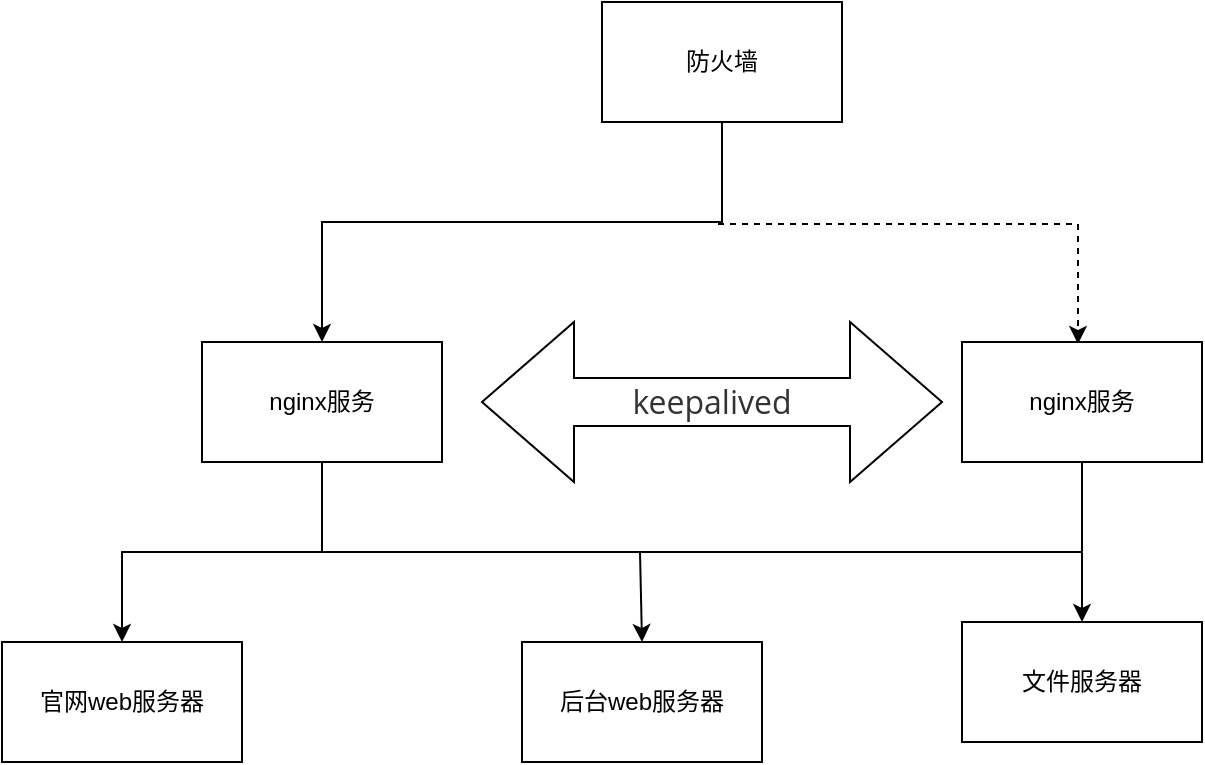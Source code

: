 <mxfile version="20.2.0" type="github">
  <diagram name="Page-1" id="c37626ed-c26b-45fb-9056-f9ebc6bb27b6">
    <mxGraphModel dx="946" dy="507" grid="1" gridSize="10" guides="1" tooltips="1" connect="1" arrows="1" fold="1" page="1" pageScale="1" pageWidth="1100" pageHeight="850" background="none" math="0" shadow="0">
      <root>
        <mxCell id="0" />
        <mxCell id="1" parent="0" />
        <mxCell id="59l6YtmiwYAptjqG7js1-3" value="" style="edgeStyle=orthogonalEdgeStyle;rounded=0;orthogonalLoop=1;jettySize=auto;html=1;" edge="1" parent="1" source="59l6YtmiwYAptjqG7js1-1" target="59l6YtmiwYAptjqG7js1-2">
          <mxGeometry relative="1" as="geometry">
            <Array as="points">
              <mxPoint x="480" y="470" />
              <mxPoint x="280" y="470" />
            </Array>
          </mxGeometry>
        </mxCell>
        <mxCell id="59l6YtmiwYAptjqG7js1-5" value="" style="edgeStyle=orthogonalEdgeStyle;rounded=0;orthogonalLoop=1;jettySize=auto;html=1;dashed=1;" edge="1" parent="1">
          <mxGeometry relative="1" as="geometry">
            <mxPoint x="478" y="471" as="sourcePoint" />
            <mxPoint x="658" y="531" as="targetPoint" />
            <Array as="points">
              <mxPoint x="658" y="471" />
            </Array>
          </mxGeometry>
        </mxCell>
        <mxCell id="59l6YtmiwYAptjqG7js1-1" value="防火墙" style="rounded=0;whiteSpace=wrap;html=1;" vertex="1" parent="1">
          <mxGeometry x="420" y="360" width="120" height="60" as="geometry" />
        </mxCell>
        <mxCell id="59l6YtmiwYAptjqG7js1-16" value="" style="edgeStyle=orthogonalEdgeStyle;rounded=0;orthogonalLoop=1;jettySize=auto;html=1;" edge="1" parent="1" source="59l6YtmiwYAptjqG7js1-2" target="59l6YtmiwYAptjqG7js1-15">
          <mxGeometry relative="1" as="geometry" />
        </mxCell>
        <mxCell id="59l6YtmiwYAptjqG7js1-27" value="" style="edgeStyle=orthogonalEdgeStyle;rounded=0;orthogonalLoop=1;jettySize=auto;html=1;entryX=0.5;entryY=0;entryDx=0;entryDy=0;" edge="1" parent="1" target="59l6YtmiwYAptjqG7js1-26">
          <mxGeometry relative="1" as="geometry">
            <mxPoint x="280" y="585" as="sourcePoint" />
            <mxPoint x="500" y="675" as="targetPoint" />
            <Array as="points">
              <mxPoint x="280" y="635" />
              <mxPoint x="660" y="635" />
            </Array>
          </mxGeometry>
        </mxCell>
        <mxCell id="59l6YtmiwYAptjqG7js1-2" value="nginx服务" style="whiteSpace=wrap;html=1;rounded=0;" vertex="1" parent="1">
          <mxGeometry x="220" y="530" width="120" height="60" as="geometry" />
        </mxCell>
        <mxCell id="59l6YtmiwYAptjqG7js1-4" value="nginx服务" style="whiteSpace=wrap;html=1;rounded=0;" vertex="1" parent="1">
          <mxGeometry x="600" y="530" width="120" height="60" as="geometry" />
        </mxCell>
        <mxCell id="59l6YtmiwYAptjqG7js1-13" value="&lt;span style=&quot;caret-color: rgb(51, 51, 51); color: rgb(51, 51, 51); font-family: &amp;quot;Open Sans&amp;quot;, &amp;quot;Clear Sans&amp;quot;, &amp;quot;Helvetica Neue&amp;quot;, Helvetica, Arial, &amp;quot;Segoe UI Emoji&amp;quot;, sans-serif; font-size: 16px; orphans: 4; text-align: start; text-size-adjust: auto; background-color: rgb(255, 255, 255);&quot;&gt;keepalived&lt;/span&gt;" style="shape=doubleArrow;whiteSpace=wrap;html=1;" vertex="1" parent="1">
          <mxGeometry x="360" y="520" width="230" height="80" as="geometry" />
        </mxCell>
        <mxCell id="59l6YtmiwYAptjqG7js1-15" value="官网web服务器" style="whiteSpace=wrap;html=1;rounded=0;" vertex="1" parent="1">
          <mxGeometry x="120" y="680" width="120" height="60" as="geometry" />
        </mxCell>
        <mxCell id="59l6YtmiwYAptjqG7js1-17" value="后台web服务器" style="whiteSpace=wrap;html=1;rounded=0;" vertex="1" parent="1">
          <mxGeometry x="380" y="680" width="120" height="60" as="geometry" />
        </mxCell>
        <mxCell id="59l6YtmiwYAptjqG7js1-26" value="文件服务器" style="whiteSpace=wrap;html=1;rounded=0;" vertex="1" parent="1">
          <mxGeometry x="600" y="670" width="120" height="60" as="geometry" />
        </mxCell>
        <mxCell id="59l6YtmiwYAptjqG7js1-31" value="" style="endArrow=classic;html=1;rounded=0;entryX=0.5;entryY=0;entryDx=0;entryDy=0;" edge="1" parent="1" target="59l6YtmiwYAptjqG7js1-17">
          <mxGeometry width="50" height="50" relative="1" as="geometry">
            <mxPoint x="439" y="635" as="sourcePoint" />
            <mxPoint x="489" y="585" as="targetPoint" />
          </mxGeometry>
        </mxCell>
        <mxCell id="59l6YtmiwYAptjqG7js1-32" value="" style="endArrow=none;html=1;rounded=0;" edge="1" parent="1">
          <mxGeometry width="50" height="50" relative="1" as="geometry">
            <mxPoint x="660" y="640" as="sourcePoint" />
            <mxPoint x="660" y="590" as="targetPoint" />
          </mxGeometry>
        </mxCell>
      </root>
    </mxGraphModel>
  </diagram>
</mxfile>
